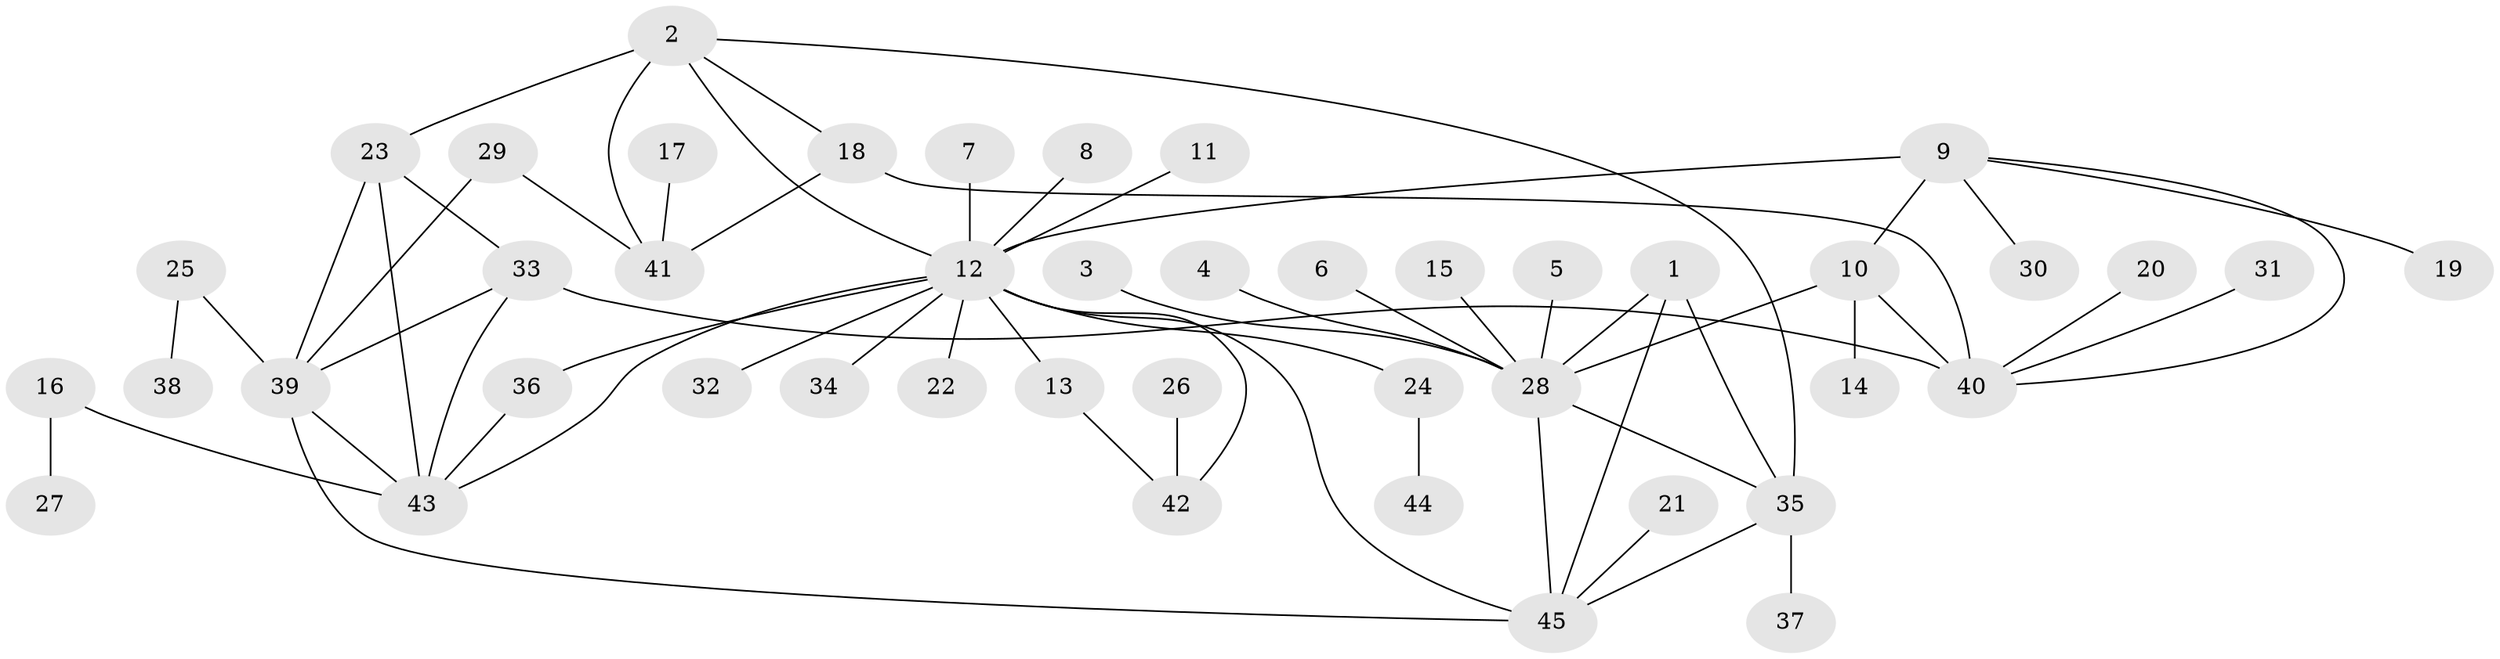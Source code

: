 // original degree distribution, {6: 0.044444444444444446, 11: 0.011111111111111112, 8: 0.044444444444444446, 3: 0.07777777777777778, 9: 0.011111111111111112, 4: 0.044444444444444446, 5: 0.05555555555555555, 17: 0.011111111111111112, 1: 0.6333333333333333, 2: 0.06666666666666667}
// Generated by graph-tools (version 1.1) at 2025/02/03/09/25 03:02:35]
// undirected, 45 vertices, 61 edges
graph export_dot {
graph [start="1"]
  node [color=gray90,style=filled];
  1;
  2;
  3;
  4;
  5;
  6;
  7;
  8;
  9;
  10;
  11;
  12;
  13;
  14;
  15;
  16;
  17;
  18;
  19;
  20;
  21;
  22;
  23;
  24;
  25;
  26;
  27;
  28;
  29;
  30;
  31;
  32;
  33;
  34;
  35;
  36;
  37;
  38;
  39;
  40;
  41;
  42;
  43;
  44;
  45;
  1 -- 28 [weight=1.0];
  1 -- 35 [weight=1.0];
  1 -- 45 [weight=1.0];
  2 -- 12 [weight=1.0];
  2 -- 18 [weight=1.0];
  2 -- 23 [weight=1.0];
  2 -- 35 [weight=1.0];
  2 -- 41 [weight=2.0];
  3 -- 28 [weight=1.0];
  4 -- 28 [weight=1.0];
  5 -- 28 [weight=1.0];
  6 -- 28 [weight=1.0];
  7 -- 12 [weight=1.0];
  8 -- 12 [weight=1.0];
  9 -- 10 [weight=2.0];
  9 -- 12 [weight=1.0];
  9 -- 19 [weight=1.0];
  9 -- 30 [weight=1.0];
  9 -- 40 [weight=1.0];
  10 -- 14 [weight=1.0];
  10 -- 28 [weight=1.0];
  10 -- 40 [weight=2.0];
  11 -- 12 [weight=1.0];
  12 -- 13 [weight=1.0];
  12 -- 22 [weight=1.0];
  12 -- 24 [weight=1.0];
  12 -- 32 [weight=1.0];
  12 -- 34 [weight=1.0];
  12 -- 36 [weight=1.0];
  12 -- 42 [weight=2.0];
  12 -- 43 [weight=1.0];
  12 -- 45 [weight=1.0];
  13 -- 42 [weight=2.0];
  15 -- 28 [weight=1.0];
  16 -- 27 [weight=1.0];
  16 -- 43 [weight=1.0];
  17 -- 41 [weight=1.0];
  18 -- 40 [weight=1.0];
  18 -- 41 [weight=2.0];
  20 -- 40 [weight=1.0];
  21 -- 45 [weight=1.0];
  23 -- 33 [weight=1.0];
  23 -- 39 [weight=1.0];
  23 -- 43 [weight=1.0];
  24 -- 44 [weight=1.0];
  25 -- 38 [weight=1.0];
  25 -- 39 [weight=1.0];
  26 -- 42 [weight=1.0];
  28 -- 35 [weight=1.0];
  28 -- 45 [weight=1.0];
  29 -- 39 [weight=1.0];
  29 -- 41 [weight=1.0];
  31 -- 40 [weight=1.0];
  33 -- 39 [weight=1.0];
  33 -- 40 [weight=1.0];
  33 -- 43 [weight=1.0];
  35 -- 37 [weight=1.0];
  35 -- 45 [weight=1.0];
  36 -- 43 [weight=1.0];
  39 -- 43 [weight=1.0];
  39 -- 45 [weight=1.0];
}
